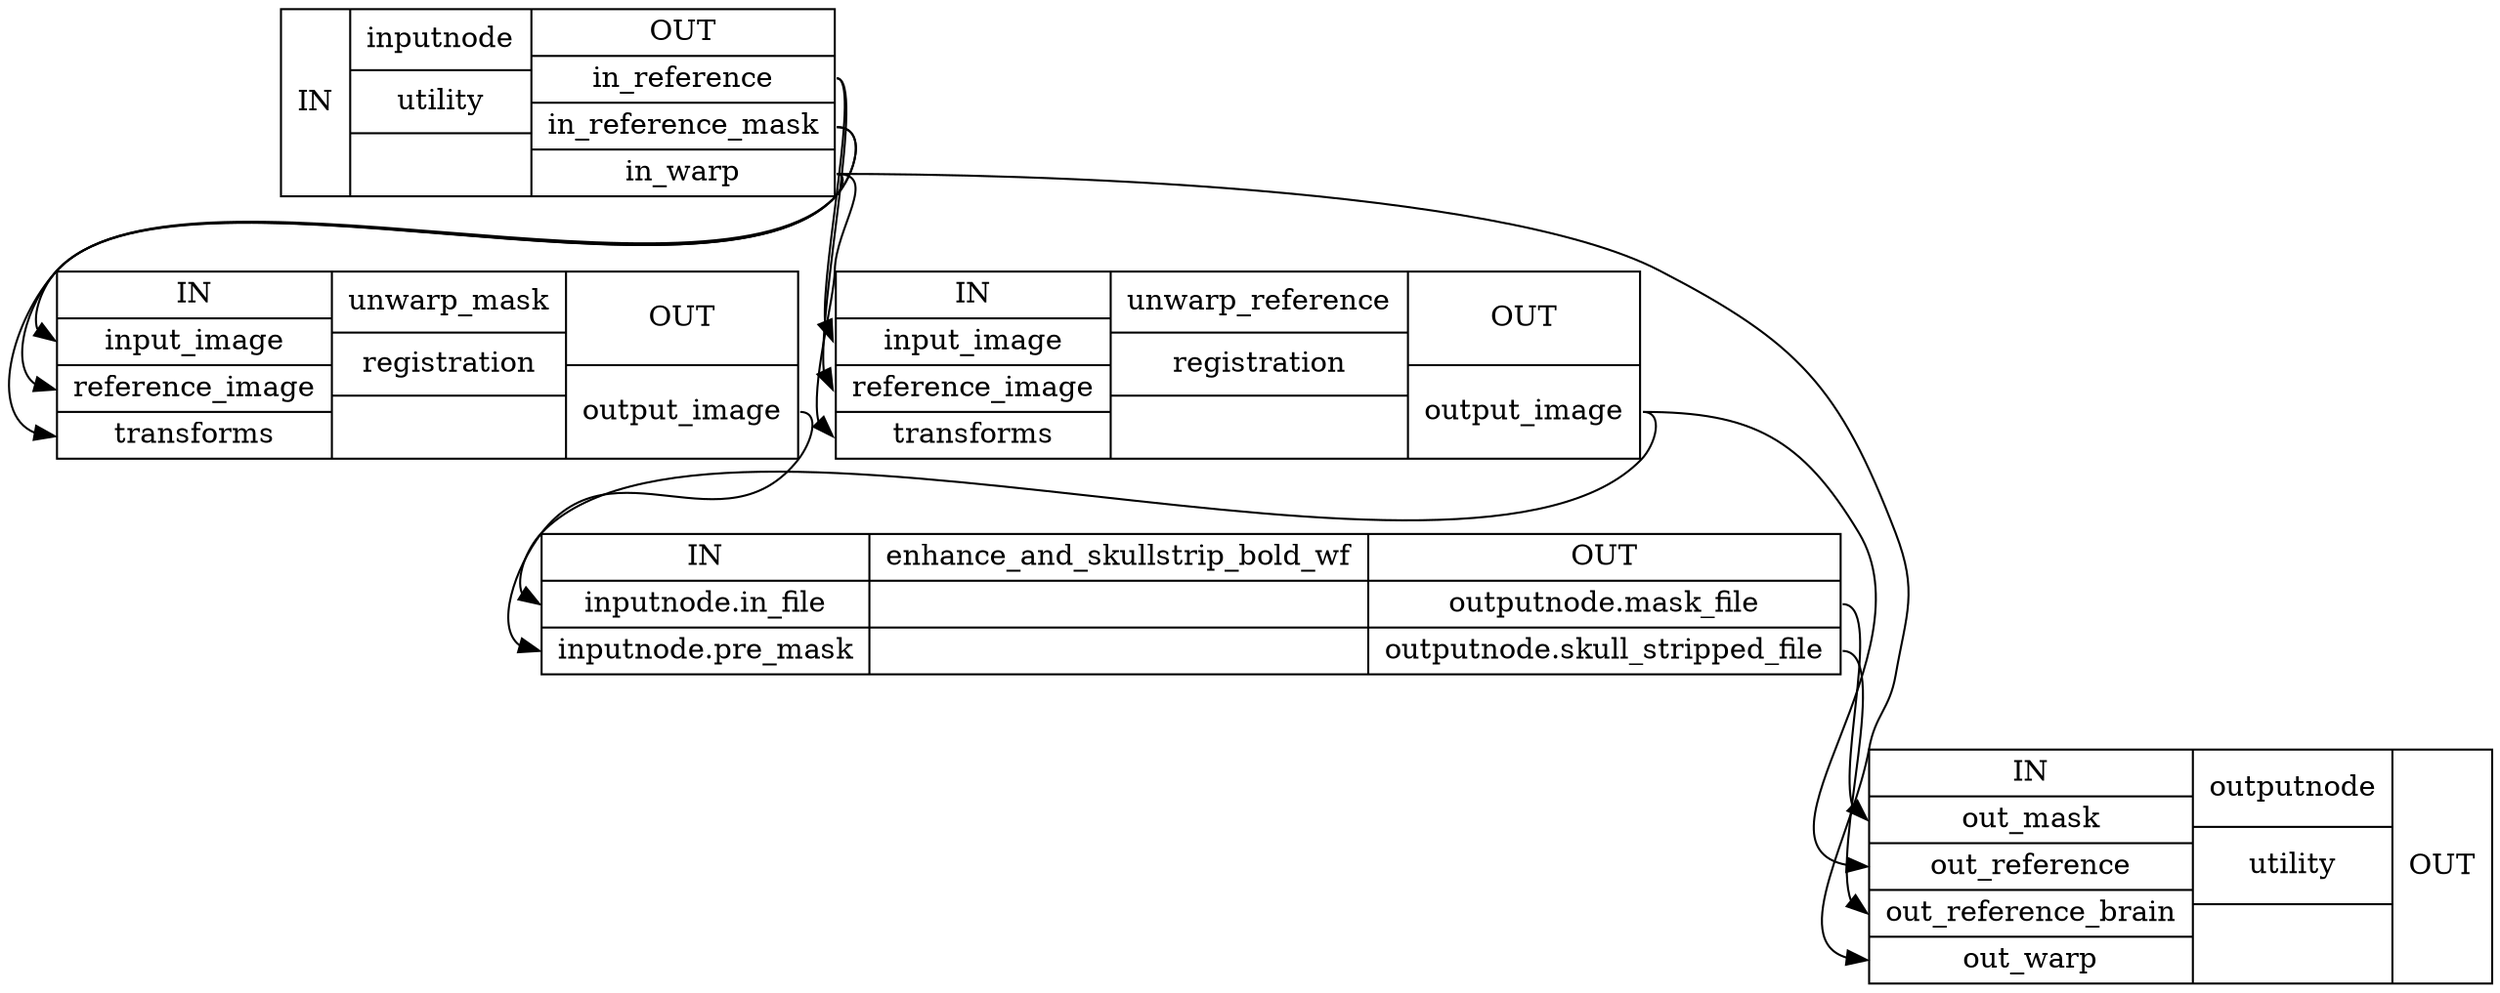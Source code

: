 digraph structs {
node [shape=record];
sdc_unwarp_wfinputnode [label="{IN}|{ inputnode | utility |  }|{OUT|<outinreference> in_reference|<outinreferencemask> in_reference_mask|<outinwarp> in_warp}"];
sdc_unwarp_wfunwarp_mask [label="{IN|<ininputimage> input_image|<inreferenceimage> reference_image|<intransforms> transforms}|{ unwarp_mask | registration |  }|{OUT|<outoutputimage> output_image}"];
sdc_unwarp_wfunwarp_reference [label="{IN|<ininputimage> input_image|<inreferenceimage> reference_image|<intransforms> transforms}|{ unwarp_reference | registration |  }|{OUT|<outoutputimage> output_image}"];
sdc_unwarp_wfenhance_and_skullstrip_bold_wf [label="{IN|<ininputnodeinfile> inputnode.in_file|<ininputnodepremask> inputnode.pre_mask}|{ enhance_and_skullstrip_bold_wf |  |  }|{OUT|<outoutputnodemaskfile> outputnode.mask_file|<outoutputnodeskullstrippedfile> outputnode.skull_stripped_file}"];
sdc_unwarp_wfoutputnode [label="{IN|<inoutmask> out_mask|<inoutreference> out_reference|<inoutreferencebrain> out_reference_brain|<inoutwarp> out_warp}|{ outputnode | utility |  }|{OUT}"];
sdc_unwarp_wfenhance_and_skullstrip_bold_wf:outoutputnodemaskfile:e -> sdc_unwarp_wfoutputnode:inoutmask:w;
sdc_unwarp_wfenhance_and_skullstrip_bold_wf:outoutputnodeskullstrippedfile:e -> sdc_unwarp_wfoutputnode:inoutreferencebrain:w;
sdc_unwarp_wfinputnode:outinreference:e -> sdc_unwarp_wfunwarp_reference:ininputimage:w;
sdc_unwarp_wfinputnode:outinreference:e -> sdc_unwarp_wfunwarp_reference:inreferenceimage:w;
sdc_unwarp_wfinputnode:outinreferencemask:e -> sdc_unwarp_wfunwarp_mask:ininputimage:w;
sdc_unwarp_wfinputnode:outinreferencemask:e -> sdc_unwarp_wfunwarp_mask:inreferenceimage:w;
sdc_unwarp_wfinputnode:outinwarp:e -> sdc_unwarp_wfoutputnode:inoutwarp:w;
sdc_unwarp_wfinputnode:outinwarp:e -> sdc_unwarp_wfunwarp_mask:intransforms:w;
sdc_unwarp_wfinputnode:outinwarp:e -> sdc_unwarp_wfunwarp_reference:intransforms:w;
sdc_unwarp_wfunwarp_mask:outoutputimage:e -> sdc_unwarp_wfenhance_and_skullstrip_bold_wf:ininputnodepremask:w;
sdc_unwarp_wfunwarp_reference:outoutputimage:e -> sdc_unwarp_wfenhance_and_skullstrip_bold_wf:ininputnodeinfile:w;
sdc_unwarp_wfunwarp_reference:outoutputimage:e -> sdc_unwarp_wfoutputnode:inoutreference:w;
}